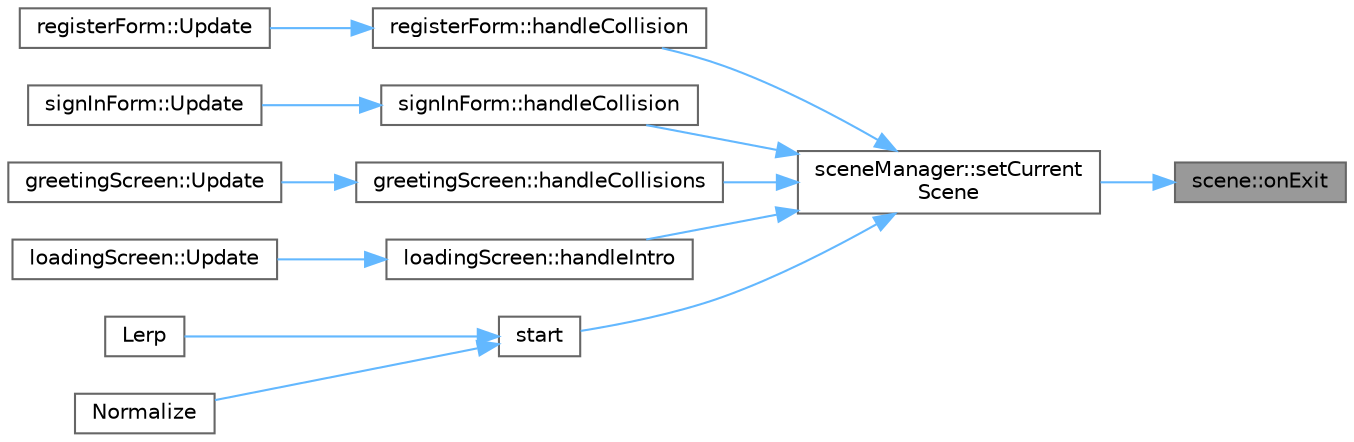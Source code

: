 digraph "scene::onExit"
{
 // INTERACTIVE_SVG=YES
 // LATEX_PDF_SIZE
  bgcolor="transparent";
  edge [fontname=Helvetica,fontsize=10,labelfontname=Helvetica,labelfontsize=10];
  node [fontname=Helvetica,fontsize=10,shape=box,height=0.2,width=0.4];
  rankdir="RL";
  Node1 [label="scene::onExit",height=0.2,width=0.4,color="gray40", fillcolor="grey60", style="filled", fontcolor="black",tooltip=" "];
  Node1 -> Node2 [dir="back",color="steelblue1",style="solid"];
  Node2 [label="sceneManager::setCurrent\lScene",height=0.2,width=0.4,color="grey40", fillcolor="white", style="filled",URL="$classscene_manager.html#aeb97acb15e0dd0b3aa2847a760f47078",tooltip=" "];
  Node2 -> Node3 [dir="back",color="steelblue1",style="solid"];
  Node3 [label="registerForm::handleCollision",height=0.2,width=0.4,color="grey40", fillcolor="white", style="filled",URL="$classregister_form.html#a09ee3009c185521e4c887f3e5fcafa05",tooltip=" "];
  Node3 -> Node4 [dir="back",color="steelblue1",style="solid"];
  Node4 [label="registerForm::Update",height=0.2,width=0.4,color="grey40", fillcolor="white", style="filled",URL="$classregister_form.html#a550f3b9c17c6aaef5861bb00d1378bda",tooltip=" "];
  Node2 -> Node5 [dir="back",color="steelblue1",style="solid"];
  Node5 [label="signInForm::handleCollision",height=0.2,width=0.4,color="grey40", fillcolor="white", style="filled",URL="$classsign_in_form.html#ab831b1c58f3d3b8af7dbafeb6a618b82",tooltip=" "];
  Node5 -> Node6 [dir="back",color="steelblue1",style="solid"];
  Node6 [label="signInForm::Update",height=0.2,width=0.4,color="grey40", fillcolor="white", style="filled",URL="$classsign_in_form.html#aa4a5117e37796f44a6dca571772ebf5b",tooltip=" "];
  Node2 -> Node7 [dir="back",color="steelblue1",style="solid"];
  Node7 [label="greetingScreen::handleCollisions",height=0.2,width=0.4,color="grey40", fillcolor="white", style="filled",URL="$classgreeting_screen.html#ae79253b111ec1be4e5f60086764df53c",tooltip=" "];
  Node7 -> Node8 [dir="back",color="steelblue1",style="solid"];
  Node8 [label="greetingScreen::Update",height=0.2,width=0.4,color="grey40", fillcolor="white", style="filled",URL="$classgreeting_screen.html#af758ab844dd9b304be462281b90222e8",tooltip=" "];
  Node2 -> Node9 [dir="back",color="steelblue1",style="solid"];
  Node9 [label="loadingScreen::handleIntro",height=0.2,width=0.4,color="grey40", fillcolor="white", style="filled",URL="$classloading_screen.html#aba1b542abbd95eeaf6e134b4f2bc652a",tooltip=" "];
  Node9 -> Node10 [dir="back",color="steelblue1",style="solid"];
  Node10 [label="loadingScreen::Update",height=0.2,width=0.4,color="grey40", fillcolor="white", style="filled",URL="$classloading_screen.html#ac6c85ccc4df946975d979e69b32d49dd",tooltip=" "];
  Node2 -> Node11 [dir="back",color="steelblue1",style="solid"];
  Node11 [label="start",height=0.2,width=0.4,color="grey40", fillcolor="white", style="filled",URL="$main_8cpp.html#a60de64d75454385b23995437f1d72669",tooltip=" "];
  Node11 -> Node12 [dir="back",color="steelblue1",style="solid"];
  Node12 [label="Lerp",height=0.2,width=0.4,color="grey40", fillcolor="white", style="filled",URL="$raymath_8h.html#aae383c100851880be4e0ebdc93e63126",tooltip=" "];
  Node11 -> Node13 [dir="back",color="steelblue1",style="solid"];
  Node13 [label="Normalize",height=0.2,width=0.4,color="grey40", fillcolor="white", style="filled",URL="$raymath_8h.html#a5addef0c374207a9592172a53378a704",tooltip=" "];
}
